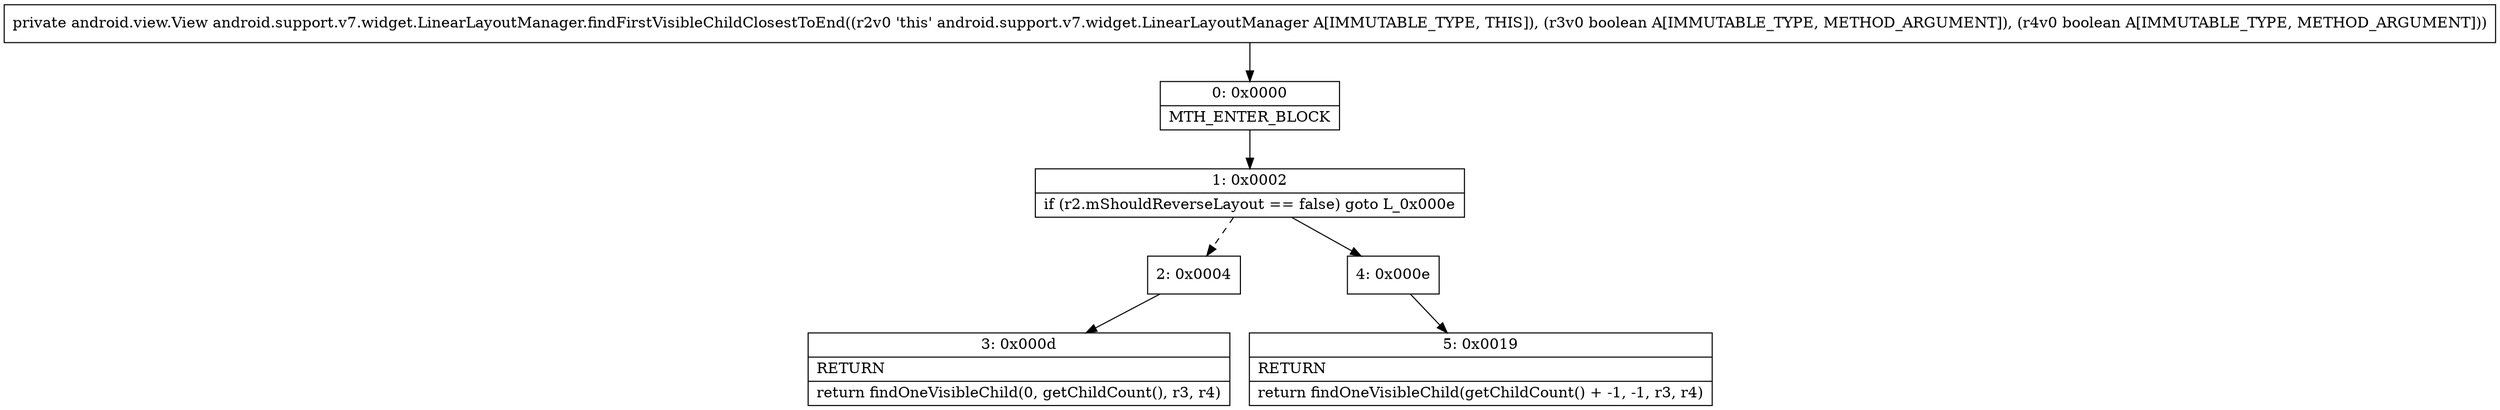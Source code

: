 digraph "CFG forandroid.support.v7.widget.LinearLayoutManager.findFirstVisibleChildClosestToEnd(ZZ)Landroid\/view\/View;" {
Node_0 [shape=record,label="{0\:\ 0x0000|MTH_ENTER_BLOCK\l}"];
Node_1 [shape=record,label="{1\:\ 0x0002|if (r2.mShouldReverseLayout == false) goto L_0x000e\l}"];
Node_2 [shape=record,label="{2\:\ 0x0004}"];
Node_3 [shape=record,label="{3\:\ 0x000d|RETURN\l|return findOneVisibleChild(0, getChildCount(), r3, r4)\l}"];
Node_4 [shape=record,label="{4\:\ 0x000e}"];
Node_5 [shape=record,label="{5\:\ 0x0019|RETURN\l|return findOneVisibleChild(getChildCount() + \-1, \-1, r3, r4)\l}"];
MethodNode[shape=record,label="{private android.view.View android.support.v7.widget.LinearLayoutManager.findFirstVisibleChildClosestToEnd((r2v0 'this' android.support.v7.widget.LinearLayoutManager A[IMMUTABLE_TYPE, THIS]), (r3v0 boolean A[IMMUTABLE_TYPE, METHOD_ARGUMENT]), (r4v0 boolean A[IMMUTABLE_TYPE, METHOD_ARGUMENT])) }"];
MethodNode -> Node_0;
Node_0 -> Node_1;
Node_1 -> Node_2[style=dashed];
Node_1 -> Node_4;
Node_2 -> Node_3;
Node_4 -> Node_5;
}

